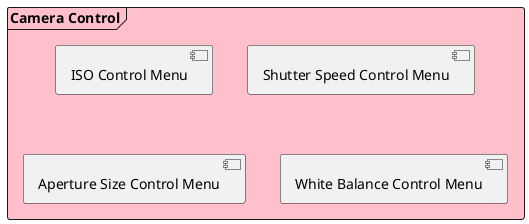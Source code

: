 @startuml
frame "Camera Control" #Pink {
	[ISO Control Menu]
	[Shutter Speed Control Menu]
	[Aperture Size Control Menu]
	[White Balance Control Menu]
}
@enduml
